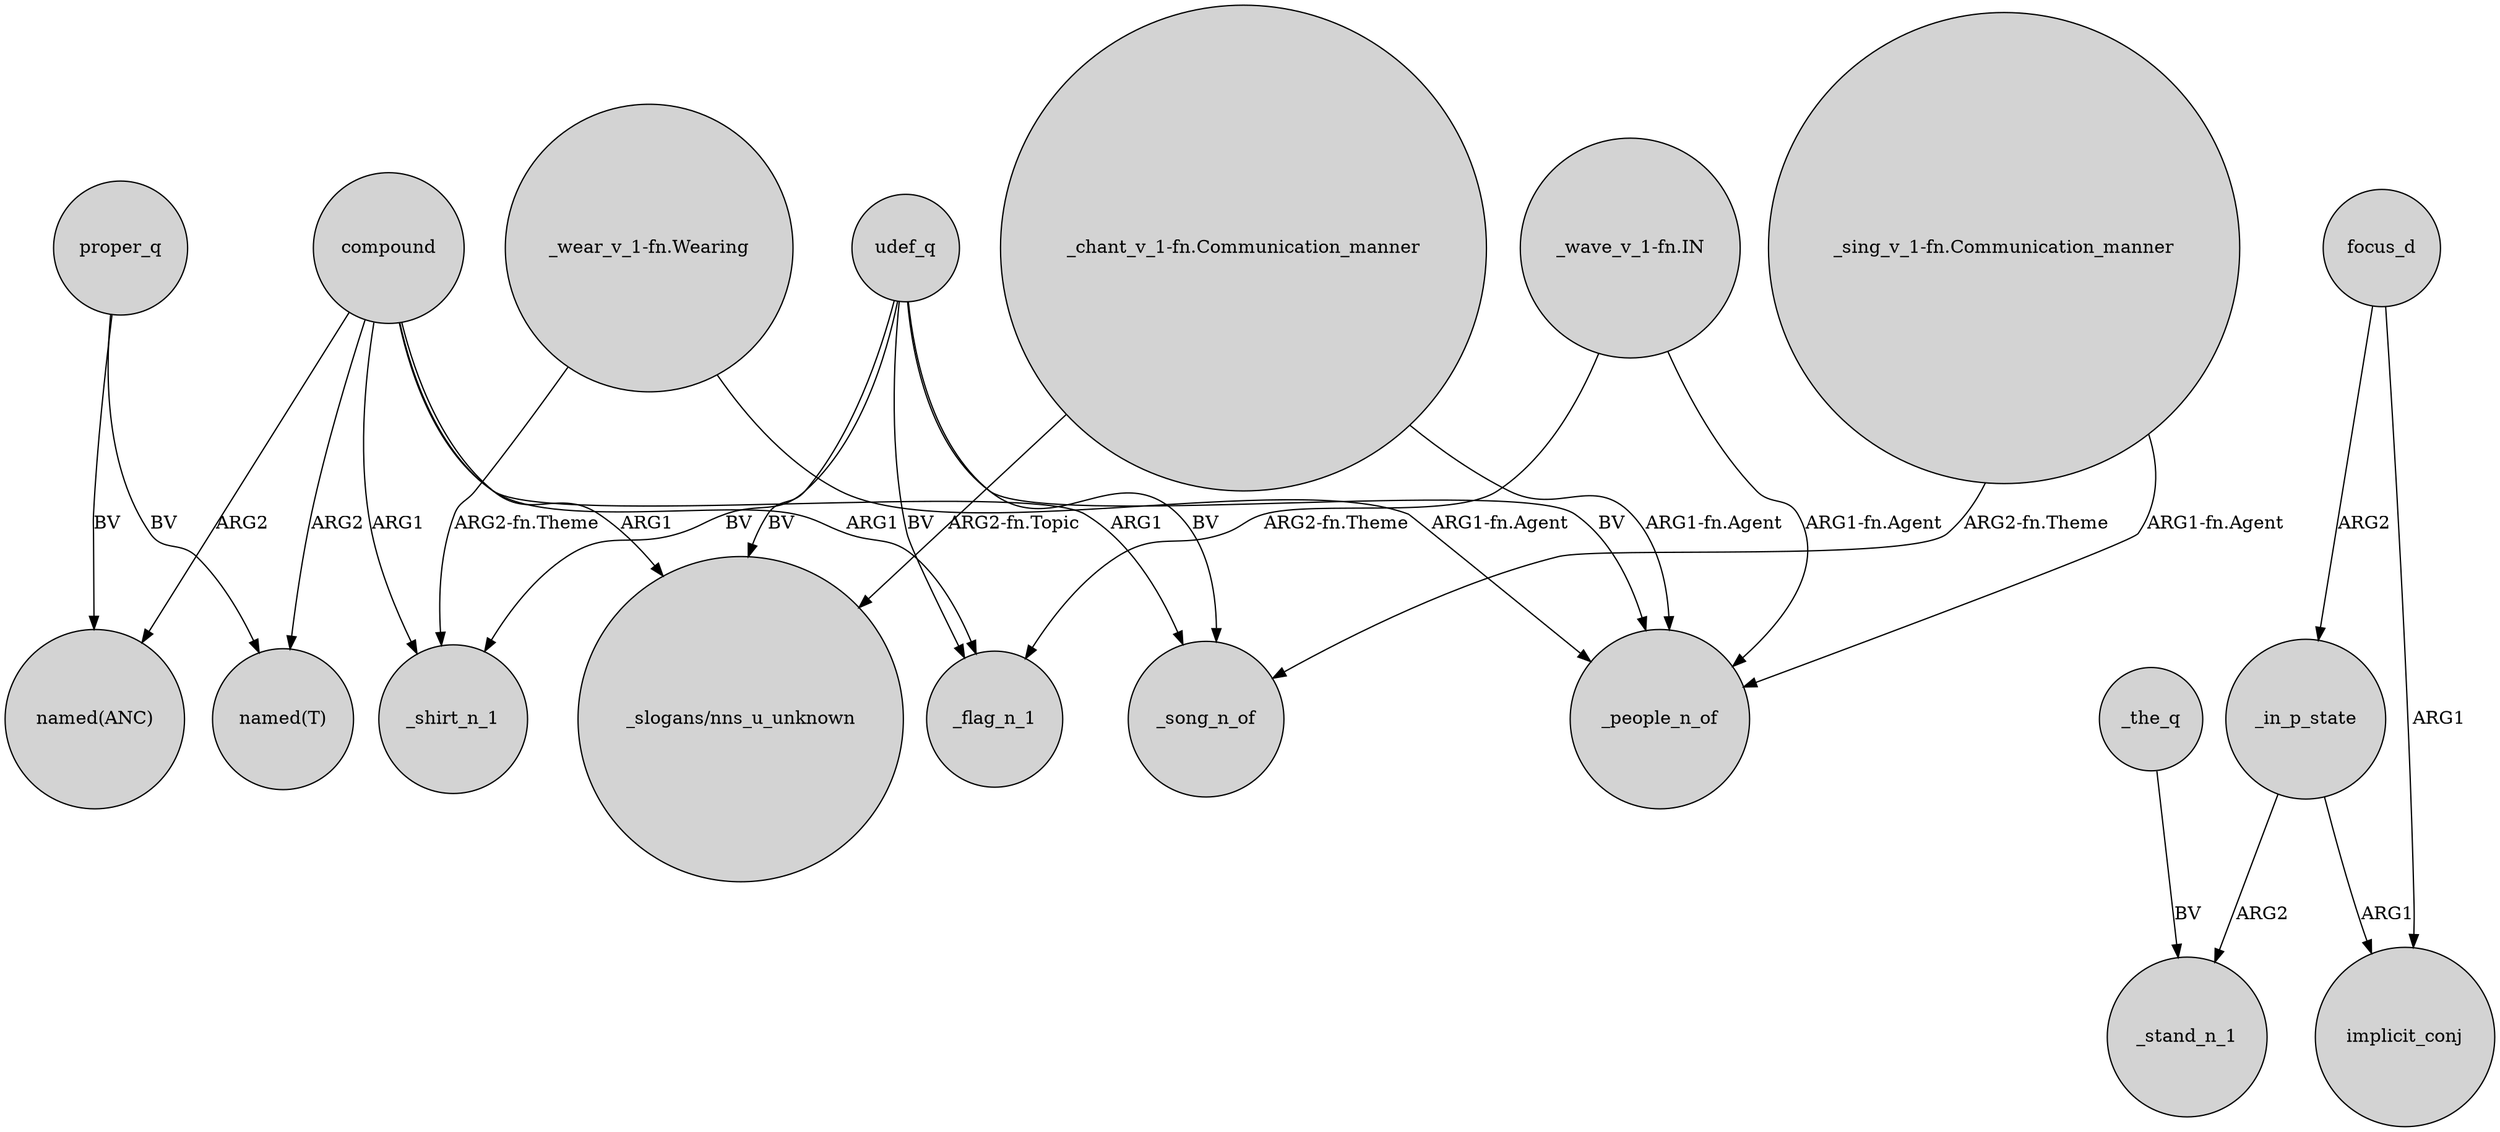 digraph {
	node [shape=circle style=filled]
	compound -> "named(T)" [label=ARG2]
	compound -> _flag_n_1 [label=ARG1]
	"_wear_v_1-fn.Wearing" -> _shirt_n_1 [label="ARG2-fn.Theme"]
	focus_d -> _in_p_state [label=ARG2]
	proper_q -> "named(T)" [label=BV]
	_the_q -> _stand_n_1 [label=BV]
	udef_q -> _shirt_n_1 [label=BV]
	"_wear_v_1-fn.Wearing" -> _people_n_of [label="ARG1-fn.Agent"]
	"_sing_v_1-fn.Communication_manner" -> _song_n_of [label="ARG2-fn.Theme"]
	compound -> _song_n_of [label=ARG1]
	compound -> "_slogans/nns_u_unknown" [label=ARG1]
	"_sing_v_1-fn.Communication_manner" -> _people_n_of [label="ARG1-fn.Agent"]
	udef_q -> _people_n_of [label=BV]
	proper_q -> "named(ANC)" [label=BV]
	"_wave_v_1-fn.IN" -> _people_n_of [label="ARG1-fn.Agent"]
	udef_q -> "_slogans/nns_u_unknown" [label=BV]
	compound -> "named(ANC)" [label=ARG2]
	_in_p_state -> _stand_n_1 [label=ARG2]
	focus_d -> implicit_conj [label=ARG1]
	udef_q -> _flag_n_1 [label=BV]
	"_chant_v_1-fn.Communication_manner" -> _people_n_of [label="ARG1-fn.Agent"]
	"_wave_v_1-fn.IN" -> _flag_n_1 [label="ARG2-fn.Theme"]
	compound -> _shirt_n_1 [label=ARG1]
	udef_q -> _song_n_of [label=BV]
	"_chant_v_1-fn.Communication_manner" -> "_slogans/nns_u_unknown" [label="ARG2-fn.Topic"]
	_in_p_state -> implicit_conj [label=ARG1]
}

